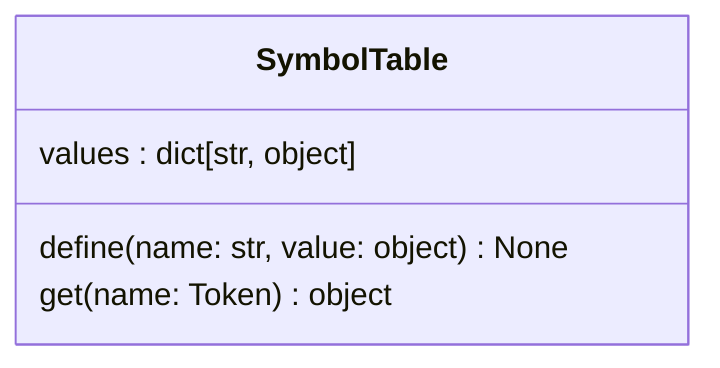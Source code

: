 classDiagram
  class SymbolTable {
    values : dict[str, object]
    define(name: str, value: object) None
    get(name: Token) object
  }